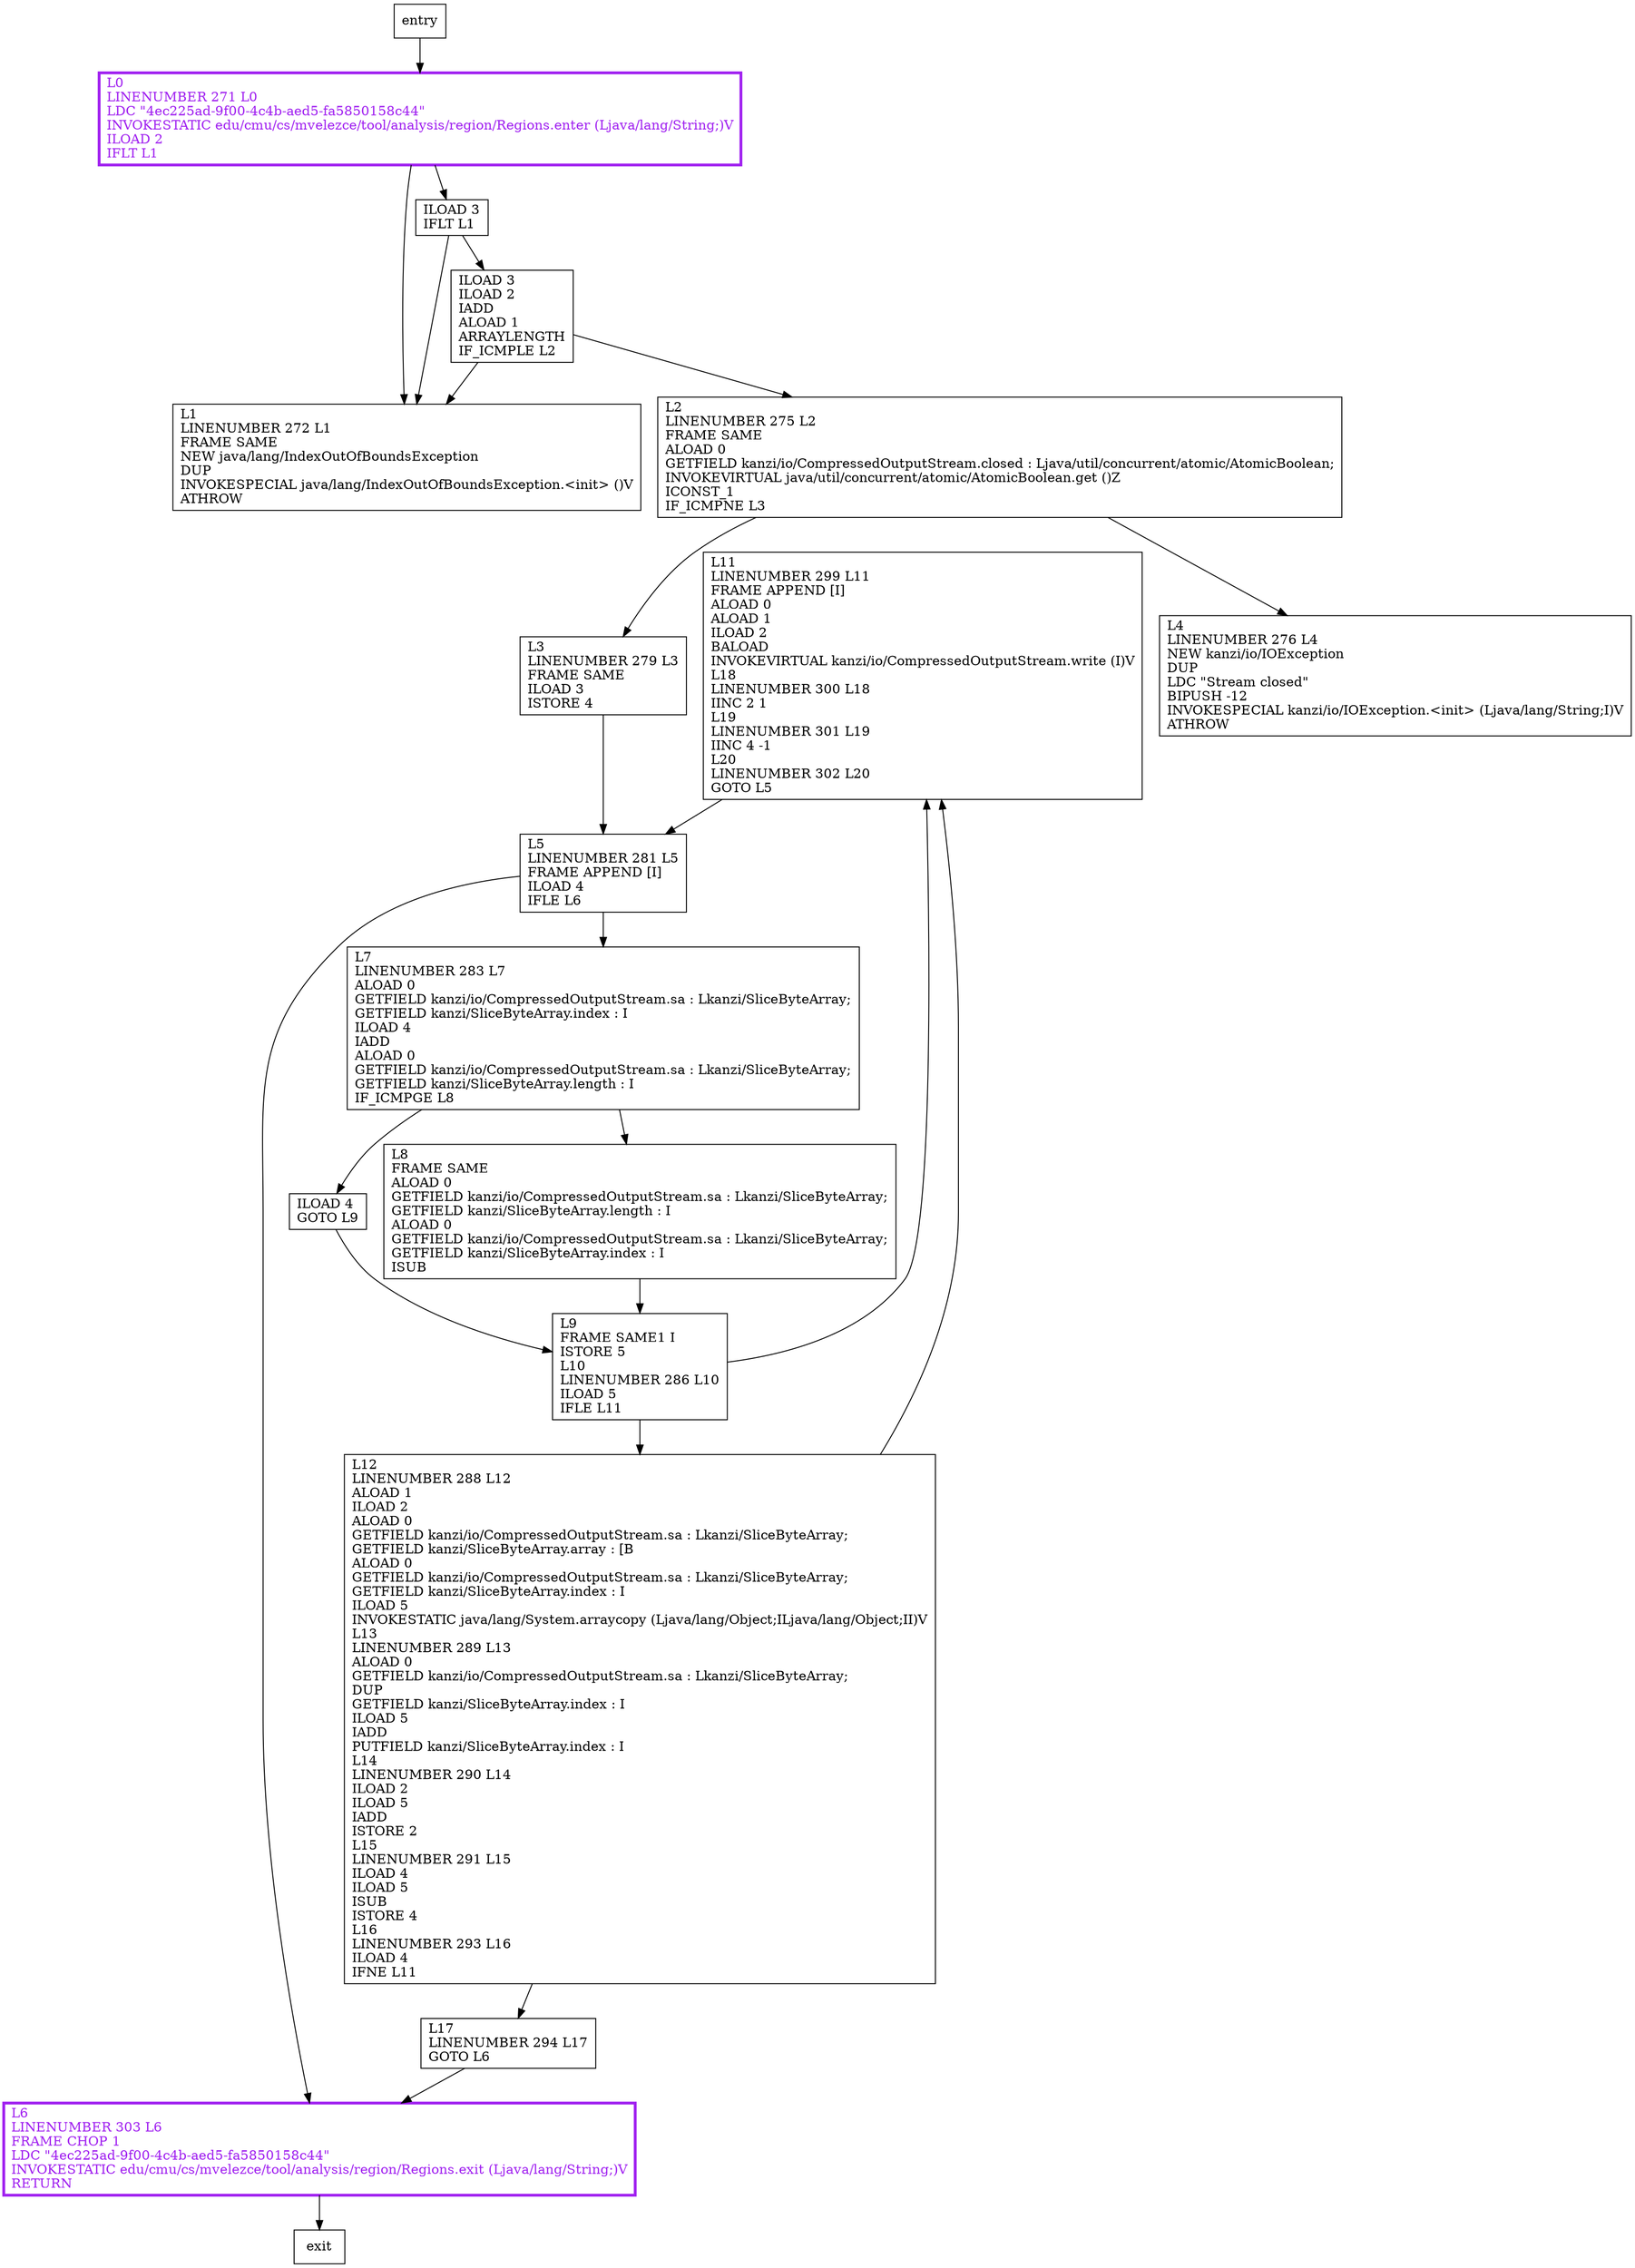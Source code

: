 digraph write {
node [shape=record];
598480461 [label="L11\lLINENUMBER 299 L11\lFRAME APPEND [I]\lALOAD 0\lALOAD 1\lILOAD 2\lBALOAD\lINVOKEVIRTUAL kanzi/io/CompressedOutputStream.write (I)V\lL18\lLINENUMBER 300 L18\lIINC 2 1\lL19\lLINENUMBER 301 L19\lIINC 4 -1\lL20\lLINENUMBER 302 L20\lGOTO L5\l"];
731451444 [label="L8\lFRAME SAME\lALOAD 0\lGETFIELD kanzi/io/CompressedOutputStream.sa : Lkanzi/SliceByteArray;\lGETFIELD kanzi/SliceByteArray.length : I\lALOAD 0\lGETFIELD kanzi/io/CompressedOutputStream.sa : Lkanzi/SliceByteArray;\lGETFIELD kanzi/SliceByteArray.index : I\lISUB\l"];
964640757 [label="L0\lLINENUMBER 271 L0\lLDC \"4ec225ad-9f00-4c4b-aed5-fa5850158c44\"\lINVOKESTATIC edu/cmu/cs/mvelezce/tool/analysis/region/Regions.enter (Ljava/lang/String;)V\lILOAD 2\lIFLT L1\l"];
1419981540 [label="L4\lLINENUMBER 276 L4\lNEW kanzi/io/IOException\lDUP\lLDC \"Stream closed\"\lBIPUSH -12\lINVOKESPECIAL kanzi/io/IOException.\<init\> (Ljava/lang/String;I)V\lATHROW\l"];
659416252 [label="L17\lLINENUMBER 294 L17\lGOTO L6\l"];
673377867 [label="L3\lLINENUMBER 279 L3\lFRAME SAME\lILOAD 3\lISTORE 4\l"];
1866281916 [label="L1\lLINENUMBER 272 L1\lFRAME SAME\lNEW java/lang/IndexOutOfBoundsException\lDUP\lINVOKESPECIAL java/lang/IndexOutOfBoundsException.\<init\> ()V\lATHROW\l"];
2075933550 [label="L5\lLINENUMBER 281 L5\lFRAME APPEND [I]\lILOAD 4\lIFLE L6\l"];
507448412 [label="L6\lLINENUMBER 303 L6\lFRAME CHOP 1\lLDC \"4ec225ad-9f00-4c4b-aed5-fa5850158c44\"\lINVOKESTATIC edu/cmu/cs/mvelezce/tool/analysis/region/Regions.exit (Ljava/lang/String;)V\lRETURN\l"];
14393037 [label="L9\lFRAME SAME1 I\lISTORE 5\lL10\lLINENUMBER 286 L10\lILOAD 5\lIFLE L11\l"];
780437748 [label="L2\lLINENUMBER 275 L2\lFRAME SAME\lALOAD 0\lGETFIELD kanzi/io/CompressedOutputStream.closed : Ljava/util/concurrent/atomic/AtomicBoolean;\lINVOKEVIRTUAL java/util/concurrent/atomic/AtomicBoolean.get ()Z\lICONST_1\lIF_ICMPNE L3\l"];
848940191 [label="ILOAD 3\lIFLT L1\l"];
1717580721 [label="ILOAD 4\lGOTO L9\l"];
1079491260 [label="L12\lLINENUMBER 288 L12\lALOAD 1\lILOAD 2\lALOAD 0\lGETFIELD kanzi/io/CompressedOutputStream.sa : Lkanzi/SliceByteArray;\lGETFIELD kanzi/SliceByteArray.array : [B\lALOAD 0\lGETFIELD kanzi/io/CompressedOutputStream.sa : Lkanzi/SliceByteArray;\lGETFIELD kanzi/SliceByteArray.index : I\lILOAD 5\lINVOKESTATIC java/lang/System.arraycopy (Ljava/lang/Object;ILjava/lang/Object;II)V\lL13\lLINENUMBER 289 L13\lALOAD 0\lGETFIELD kanzi/io/CompressedOutputStream.sa : Lkanzi/SliceByteArray;\lDUP\lGETFIELD kanzi/SliceByteArray.index : I\lILOAD 5\lIADD\lPUTFIELD kanzi/SliceByteArray.index : I\lL14\lLINENUMBER 290 L14\lILOAD 2\lILOAD 5\lIADD\lISTORE 2\lL15\lLINENUMBER 291 L15\lILOAD 4\lILOAD 5\lISUB\lISTORE 4\lL16\lLINENUMBER 293 L16\lILOAD 4\lIFNE L11\l"];
1849983582 [label="ILOAD 3\lILOAD 2\lIADD\lALOAD 1\lARRAYLENGTH\lIF_ICMPLE L2\l"];
343336007 [label="L7\lLINENUMBER 283 L7\lALOAD 0\lGETFIELD kanzi/io/CompressedOutputStream.sa : Lkanzi/SliceByteArray;\lGETFIELD kanzi/SliceByteArray.index : I\lILOAD 4\lIADD\lALOAD 0\lGETFIELD kanzi/io/CompressedOutputStream.sa : Lkanzi/SliceByteArray;\lGETFIELD kanzi/SliceByteArray.length : I\lIF_ICMPGE L8\l"];
entry;
exit;
598480461 -> 2075933550;
731451444 -> 14393037;
964640757 -> 848940191;
964640757 -> 1866281916;
659416252 -> 507448412;
673377867 -> 2075933550;
entry -> 964640757;
2075933550 -> 507448412;
2075933550 -> 343336007;
507448412 -> exit;
14393037 -> 598480461;
14393037 -> 1079491260;
780437748 -> 1419981540;
780437748 -> 673377867;
848940191 -> 1866281916;
848940191 -> 1849983582;
1717580721 -> 14393037;
1079491260 -> 598480461;
1079491260 -> 659416252;
1849983582 -> 780437748;
1849983582 -> 1866281916;
343336007 -> 731451444;
343336007 -> 1717580721;
507448412[fontcolor="purple", penwidth=3, color="purple"];
964640757[fontcolor="purple", penwidth=3, color="purple"];
}
